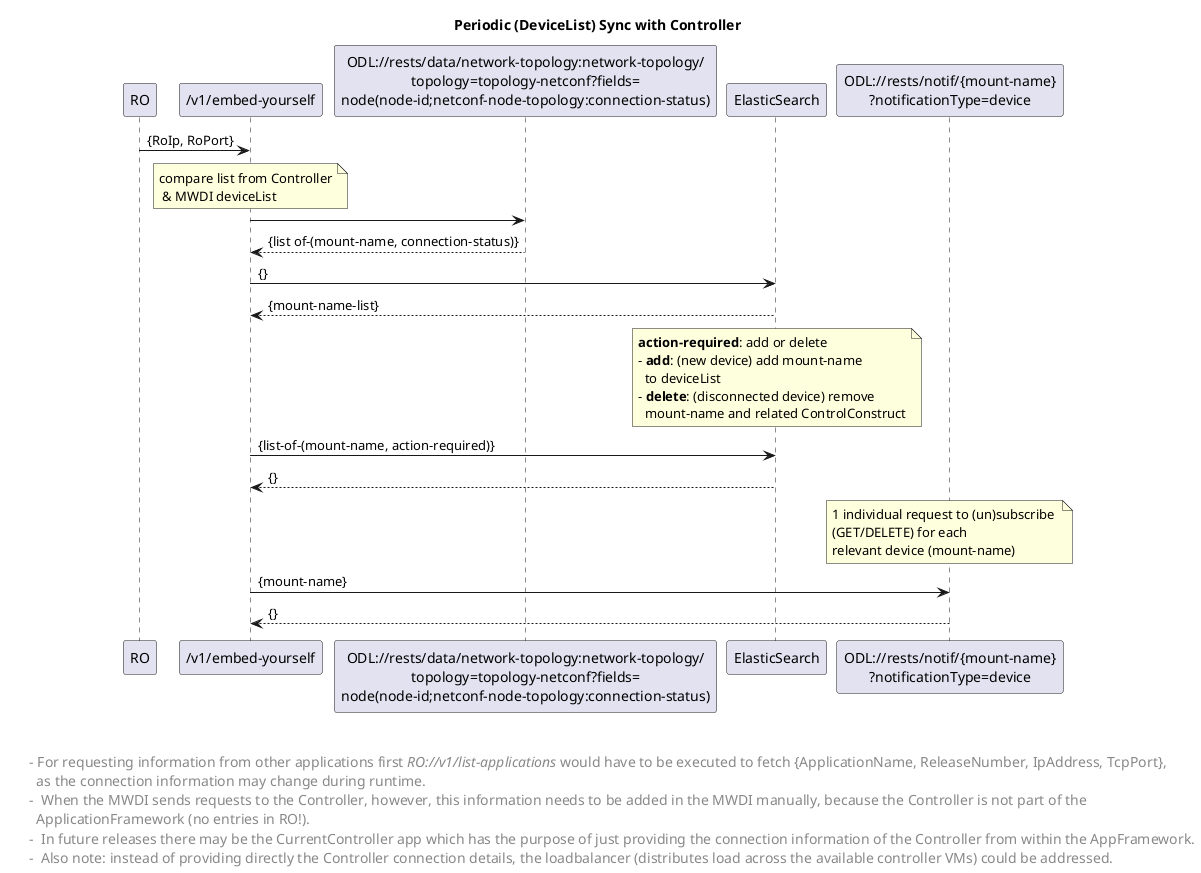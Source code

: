 @startuml
skinparam responseMessageBelowArrow true

title  Periodic (DeviceList) Sync with Controller

"RO" -> "/v1/embed-yourself": {RoIp, RoPort}

note over "/v1/embed-yourself": compare list from Controller\n & MWDI deviceList

"/v1/embed-yourself" -> "ODL://rests/data/network-topology:network-topology/\ntopology=topology-netconf?fields=\nnode(node-id;netconf-node-topology:connection-status)"
"ODL://rests/data/network-topology:network-topology/\ntopology=topology-netconf?fields=\nnode(node-id;netconf-node-topology:connection-status)" --> "/v1/embed-yourself": {list of-(mount-name, connection-status)}

"/v1/embed-yourself" -> "ElasticSearch": {}
"ElasticSearch" --> "/v1/embed-yourself": {mount-name-list}

note over "ElasticSearch"
 <b>action-required</b>: add or delete
 - <b>add</b>: (new device) add mount-name 
   to deviceList
 - <b>delete</b>: (disconnected device) remove 
   mount-name and related ControlConstruct
end note 

"/v1/embed-yourself" -> "ElasticSearch": {list-of-(mount-name, action-required)}
"ElasticSearch" --> "/v1/embed-yourself": {}


note over "ODL://rests/notif/{mount-name}\n?notificationType=device": 1 individual request to (un)subscribe \n(GET/DELETE) for each \nrelevant device (mount-name)

"/v1/embed-yourself" -> "ODL://rests/notif/{mount-name}\n?notificationType=device": {mount-name}
"ODL://rests/notif/{mount-name}\n?notificationType=device" --> "/v1/embed-yourself": {}



left footer 


\t- For requesting information from other applications first <i>RO://v1/list-applications</i> would have to be executed to fetch {ApplicationName, ReleaseNumber, IpAddress, TcpPort}, 
\t  as the connection information may change during runtime.
\t-  When the MWDI sends requests to the Controller, however, this information needs to be added in the MWDI manually, because the Controller is not part of the 
\t  ApplicationFramework (no entries in RO!). 
\t-  In future releases there may be the CurrentController app which has the purpose of just providing the connection information of the Controller from within the AppFramework.
\t-  Also note: instead of providing directly the Controller connection details, the loadbalancer (distributes load across the available controller VMs) could be addressed.
end footer

<style>
footer {
  HorizontalAlignment left
  FontSize 14
}
</style>

@enduml